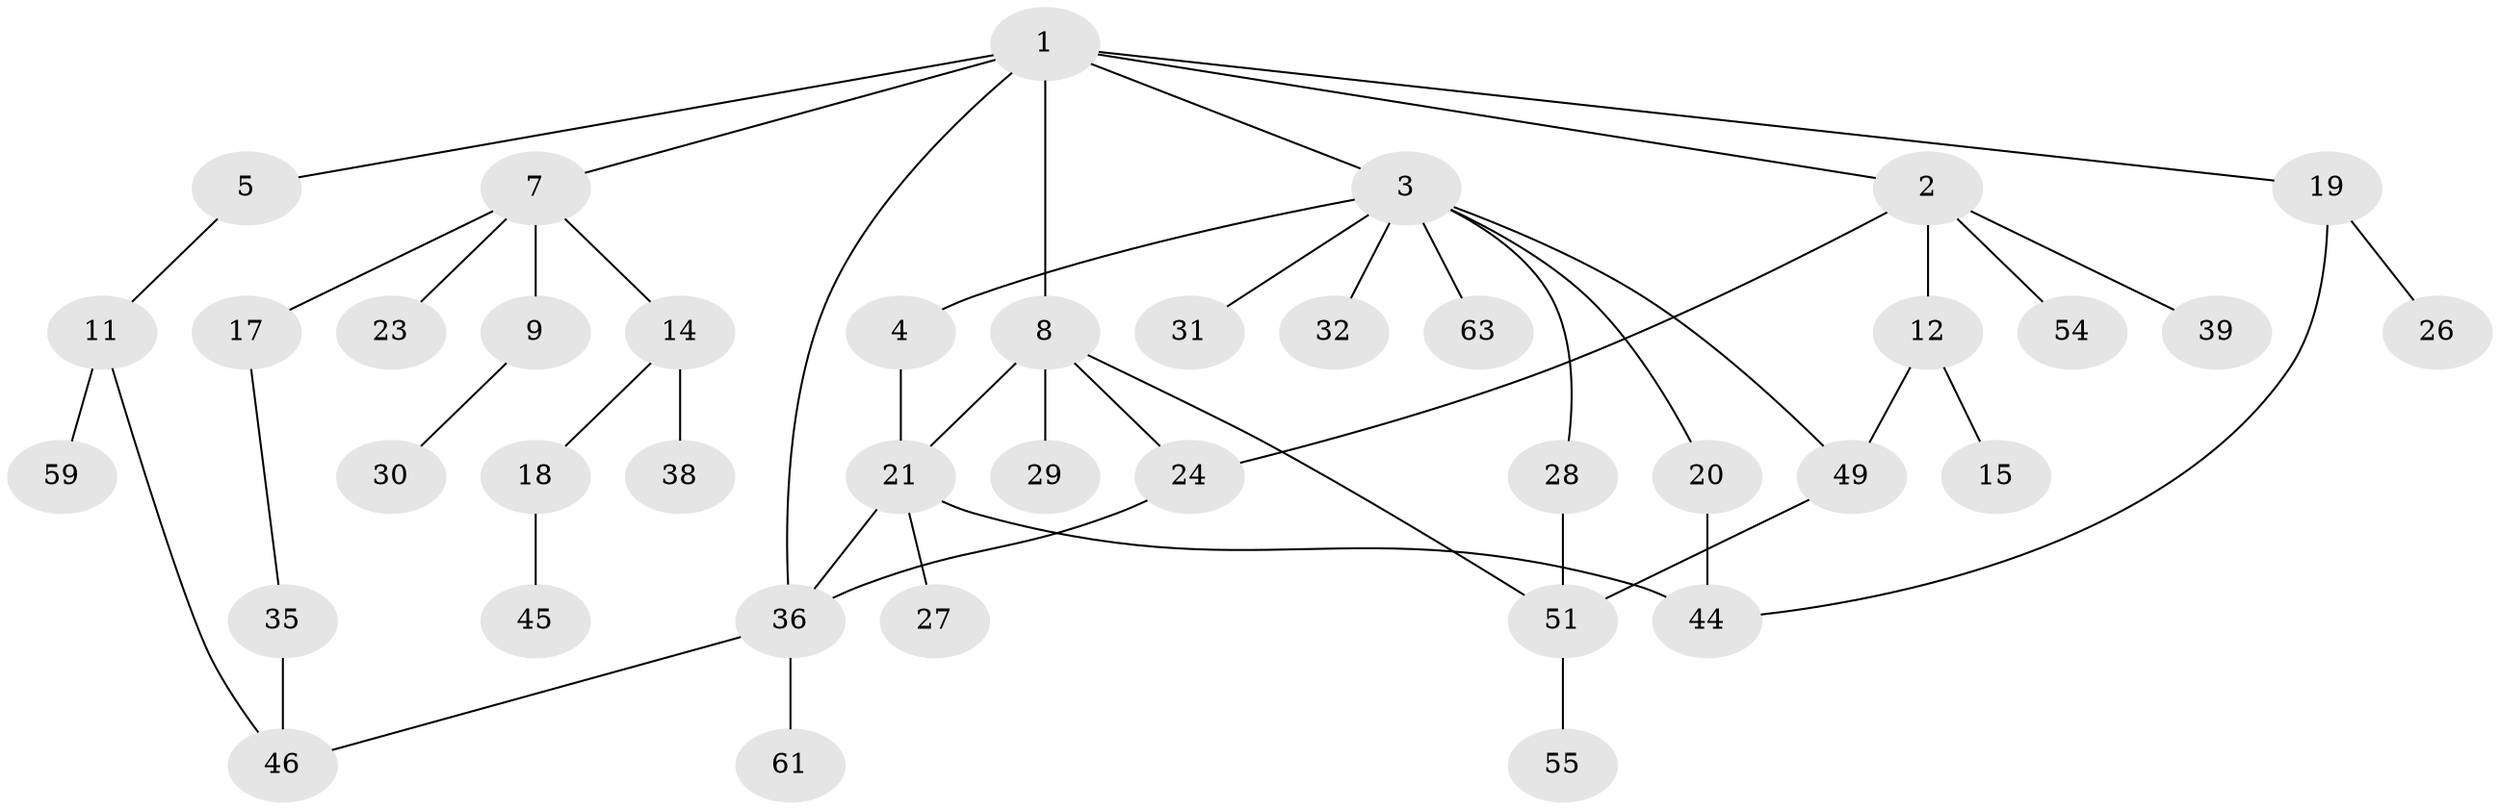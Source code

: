// original degree distribution, {5: 0.047619047619047616, 3: 0.23809523809523808, 2: 0.19047619047619047, 4: 0.12698412698412698, 6: 0.015873015873015872, 1: 0.38095238095238093}
// Generated by graph-tools (version 1.1) at 2025/41/03/06/25 10:41:26]
// undirected, 40 vertices, 50 edges
graph export_dot {
graph [start="1"]
  node [color=gray90,style=filled];
  1 [super="+6"];
  2 [super="+16"];
  3 [super="+13"];
  4;
  5 [super="+33"];
  7 [super="+10"];
  8 [super="+52"];
  9 [super="+58"];
  11 [super="+50"];
  12 [super="+34"];
  14 [super="+25"];
  15;
  17;
  18 [super="+47"];
  19 [super="+62"];
  20;
  21 [super="+22"];
  23;
  24 [super="+37"];
  26 [super="+60"];
  27;
  28;
  29;
  30 [super="+40"];
  31 [super="+48"];
  32;
  35 [super="+43"];
  36 [super="+42"];
  38 [super="+57"];
  39 [super="+41"];
  44 [super="+56"];
  45;
  46;
  49;
  51 [super="+53"];
  54;
  55;
  59;
  61;
  63;
  1 -- 2;
  1 -- 3;
  1 -- 5;
  1 -- 7;
  1 -- 8;
  1 -- 19;
  1 -- 36;
  2 -- 12;
  2 -- 24;
  2 -- 54;
  2 -- 39;
  3 -- 4;
  3 -- 20;
  3 -- 28;
  3 -- 32;
  3 -- 49;
  3 -- 31;
  3 -- 63;
  4 -- 21;
  5 -- 11;
  7 -- 9;
  7 -- 14;
  7 -- 17;
  7 -- 23;
  8 -- 24;
  8 -- 29;
  8 -- 51;
  8 -- 21;
  9 -- 30;
  11 -- 59;
  11 -- 46;
  12 -- 15;
  12 -- 49;
  14 -- 18;
  14 -- 38;
  17 -- 35;
  18 -- 45;
  19 -- 26;
  19 -- 44;
  20 -- 44;
  21 -- 44;
  21 -- 27;
  21 -- 36;
  24 -- 36;
  28 -- 51;
  35 -- 46;
  36 -- 61;
  36 -- 46;
  49 -- 51;
  51 -- 55;
}
